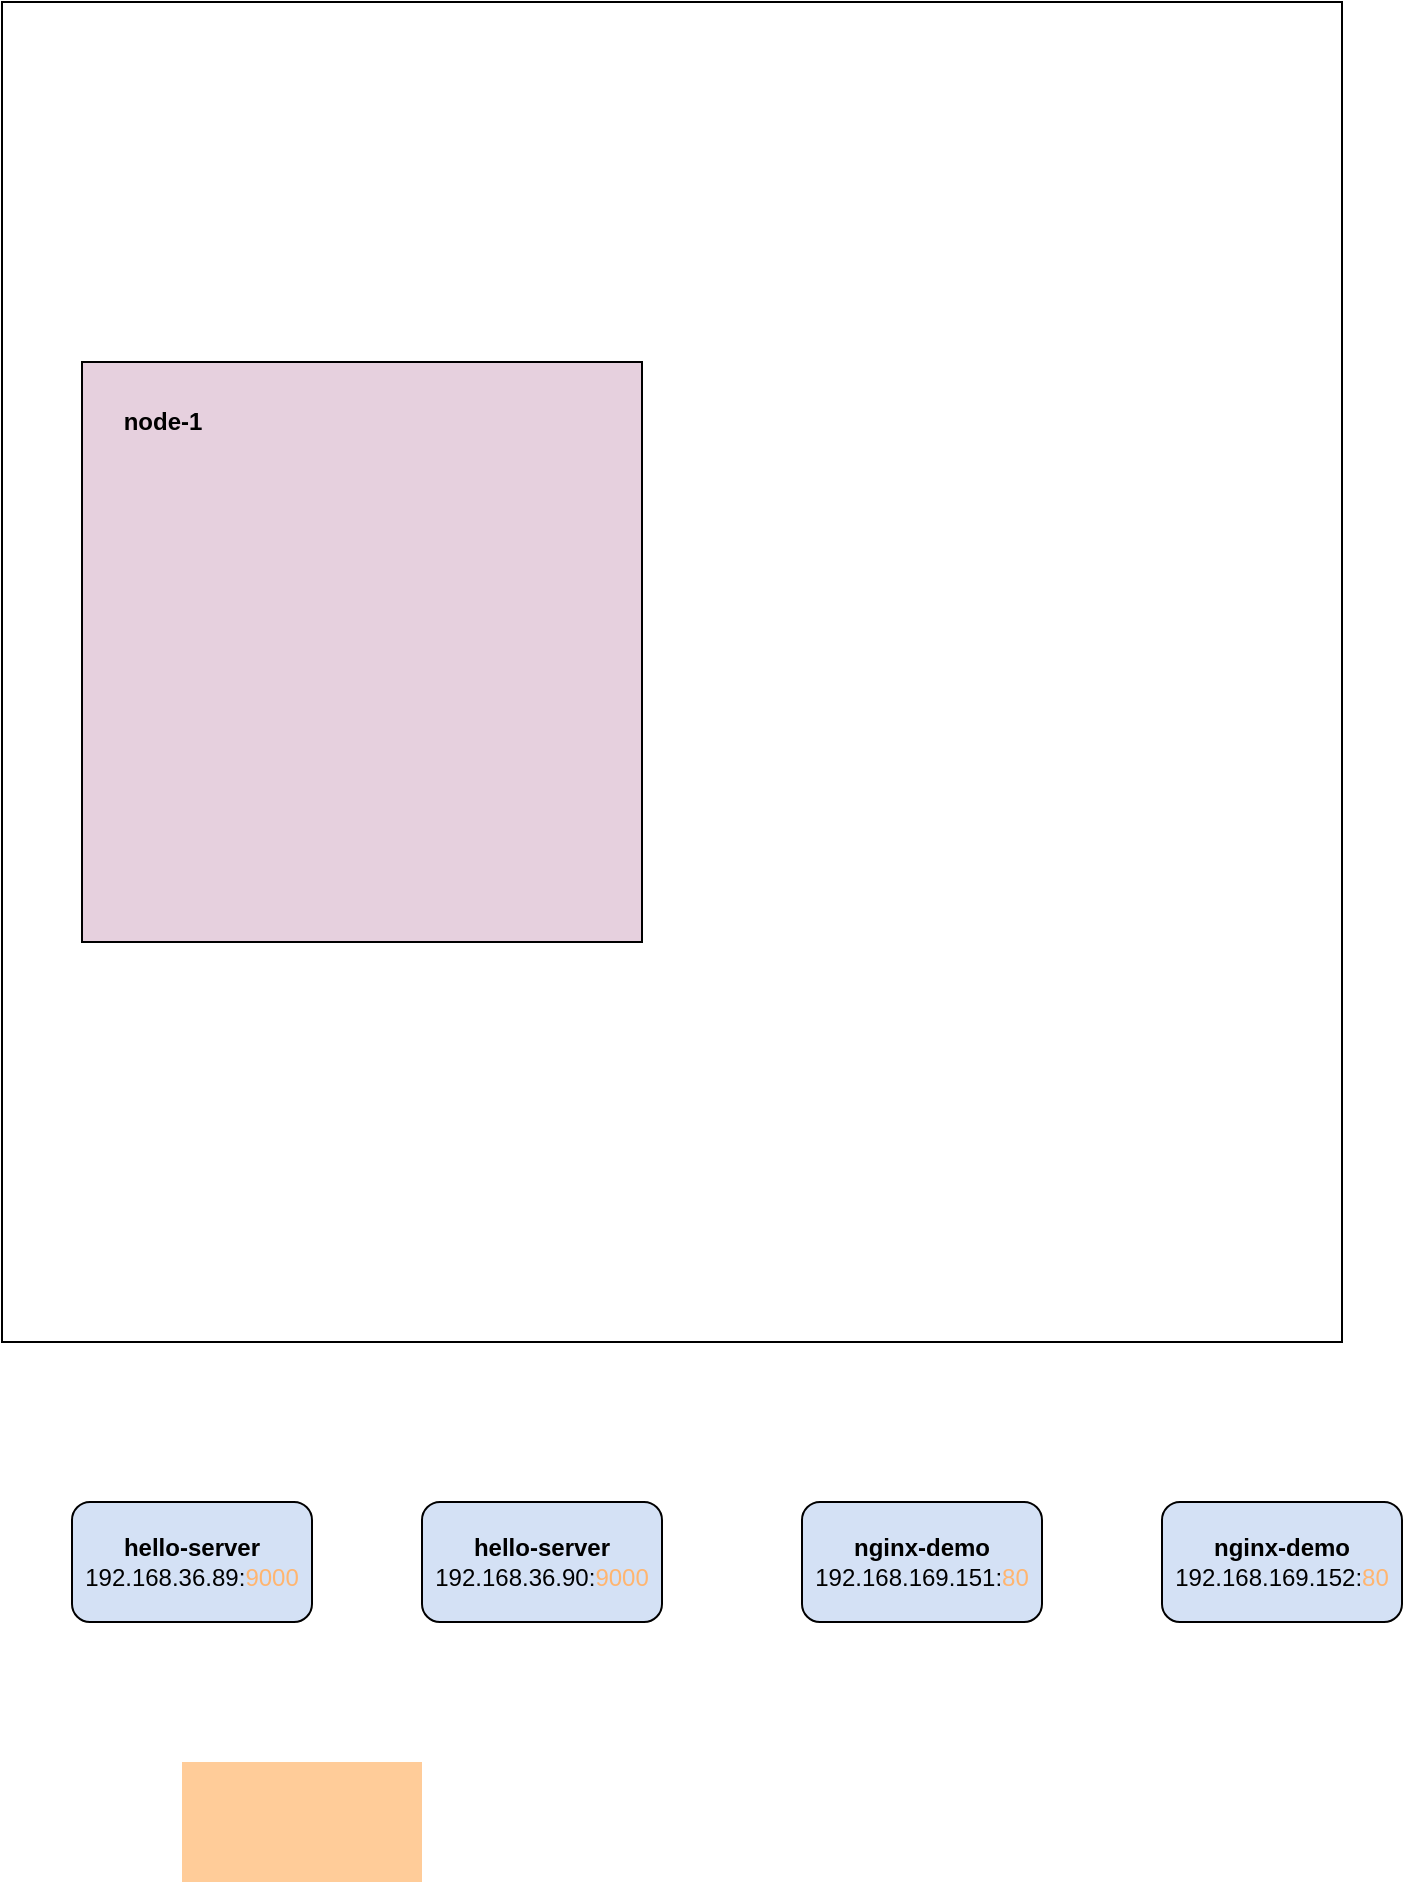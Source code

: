 <mxfile version="20.2.3" type="github">
  <diagram id="Om8DZuo_f3Bmvb0uCep5" name="第 1 页">
    <mxGraphModel dx="1298" dy="766" grid="1" gridSize="10" guides="1" tooltips="1" connect="1" arrows="1" fold="1" page="1" pageScale="1" pageWidth="827" pageHeight="1169" math="0" shadow="0">
      <root>
        <mxCell id="0" />
        <mxCell id="1" parent="0" />
        <mxCell id="kSfDIbqPuxOACISlFR3m-6" value="" style="sketch=0;aspect=fixed;html=1;points=[];align=center;image;fontSize=12;image=img/lib/mscae/Kubernetes.svg;fillColor=#E6D0DE;" vertex="1" parent="1">
          <mxGeometry x="110" y="760" width="50" height="48" as="geometry" />
        </mxCell>
        <mxCell id="kSfDIbqPuxOACISlFR3m-11" value="" style="whiteSpace=wrap;html=1;aspect=fixed;fillColor=#FFFFFF;" vertex="1" parent="1">
          <mxGeometry x="40" y="150" width="670" height="670" as="geometry" />
        </mxCell>
        <mxCell id="kSfDIbqPuxOACISlFR3m-20" value="" style="verticalLabelPosition=bottom;verticalAlign=top;html=1;shape=mxgraph.basic.rect;fillColor2=none;strokeWidth=1;size=20;indent=5;fillColor=#E6D0DE;" vertex="1" parent="1">
          <mxGeometry x="80" y="330" width="280" height="290" as="geometry" />
        </mxCell>
        <mxCell id="kSfDIbqPuxOACISlFR3m-21" value="&lt;b&gt;node-1&lt;/b&gt;" style="text;html=1;align=center;verticalAlign=middle;resizable=0;points=[];autosize=1;strokeColor=none;fillColor=none;" vertex="1" parent="1">
          <mxGeometry x="90" y="345" width="60" height="30" as="geometry" />
        </mxCell>
        <mxCell id="kSfDIbqPuxOACISlFR3m-23" value="&lt;b&gt;hello-server&lt;/b&gt;&lt;br&gt;&lt;div class=&quot;kd-property-value&quot;&gt;&lt;div value=&quot;&quot;&gt;192.168.36.90:&lt;font color=&quot;#ffb570&quot;&gt;9000&lt;/font&gt;&lt;/div&gt;&lt;/div&gt;" style="rounded=1;whiteSpace=wrap;html=1;fillColor=#D4E1F5;" vertex="1" parent="1">
          <mxGeometry x="250" y="900" width="120" height="60" as="geometry" />
        </mxCell>
        <mxCell id="kSfDIbqPuxOACISlFR3m-24" value="&lt;b&gt;hello-server&lt;/b&gt;&lt;br&gt;&lt;div class=&quot;kd-property-value&quot;&gt;&lt;div value=&quot;&quot;&gt;&lt;span style=&quot;background-color: initial;&quot;&gt;192.168.36.89&lt;/span&gt;:&lt;font color=&quot;#ffb570&quot;&gt;9000&lt;/font&gt;&lt;/div&gt;&lt;/div&gt;" style="rounded=1;whiteSpace=wrap;html=1;fillColor=#D4E1F5;" vertex="1" parent="1">
          <mxGeometry x="75" y="900" width="120" height="60" as="geometry" />
        </mxCell>
        <mxCell id="kSfDIbqPuxOACISlFR3m-25" value="&lt;b&gt;nginx-demo&lt;br&gt;&lt;/b&gt;&lt;div class=&quot;kd-property-value&quot;&gt;&lt;div value=&quot;&quot;&gt;192.168.169.151:&lt;font color=&quot;#ffb570&quot;&gt;80&lt;/font&gt;&lt;/div&gt;&lt;/div&gt;" style="rounded=1;whiteSpace=wrap;html=1;fillColor=#D4E1F5;" vertex="1" parent="1">
          <mxGeometry x="440" y="900" width="120" height="60" as="geometry" />
        </mxCell>
        <mxCell id="kSfDIbqPuxOACISlFR3m-26" value="&lt;b&gt;nginx-demo&lt;br&gt;&lt;/b&gt;&lt;div class=&quot;kd-property-value&quot;&gt;&lt;div value=&quot;&quot;&gt;192.168.169.152:&lt;font color=&quot;#ffb570&quot;&gt;80&lt;/font&gt;&lt;/div&gt;&lt;/div&gt;" style="rounded=1;whiteSpace=wrap;html=1;fillColor=#D4E1F5;" vertex="1" parent="1">
          <mxGeometry x="620" y="900" width="120" height="60" as="geometry" />
        </mxCell>
        <mxCell id="kSfDIbqPuxOACISlFR3m-33" value="" style="rounded=0;whiteSpace=wrap;html=1;labelBackgroundColor=#FFFFFF;fontFamily=Helvetica;fontSize=12;fillColor=#ffcc99;strokeColor=none;fillStyle=auto;glass=0;" vertex="1" parent="1">
          <mxGeometry x="130" y="1030" width="120" height="60" as="geometry" />
        </mxCell>
      </root>
    </mxGraphModel>
  </diagram>
</mxfile>
